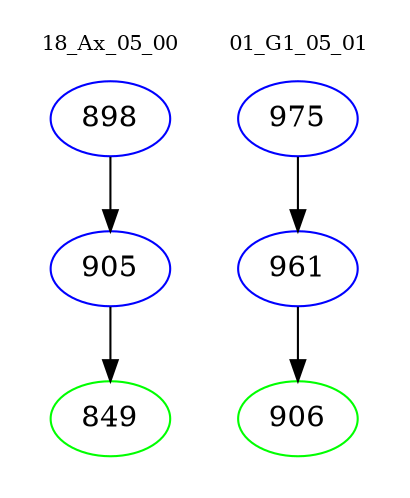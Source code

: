 digraph{
subgraph cluster_0 {
color = white
label = "18_Ax_05_00";
fontsize=10;
T0_898 [label="898", color="blue"]
T0_898 -> T0_905 [color="black"]
T0_905 [label="905", color="blue"]
T0_905 -> T0_849 [color="black"]
T0_849 [label="849", color="green"]
}
subgraph cluster_1 {
color = white
label = "01_G1_05_01";
fontsize=10;
T1_975 [label="975", color="blue"]
T1_975 -> T1_961 [color="black"]
T1_961 [label="961", color="blue"]
T1_961 -> T1_906 [color="black"]
T1_906 [label="906", color="green"]
}
}
